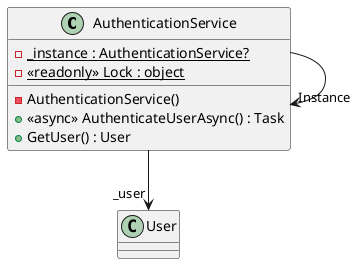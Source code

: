 @startuml
class AuthenticationService {
    - AuthenticationService()
    - {static} _instance : AuthenticationService?
    - {static} <<readonly>> Lock : object
    + <<async>> AuthenticateUserAsync() : Task
    + GetUser() : User
}
AuthenticationService --> "_user" User
AuthenticationService --> "Instance" AuthenticationService
@enduml
